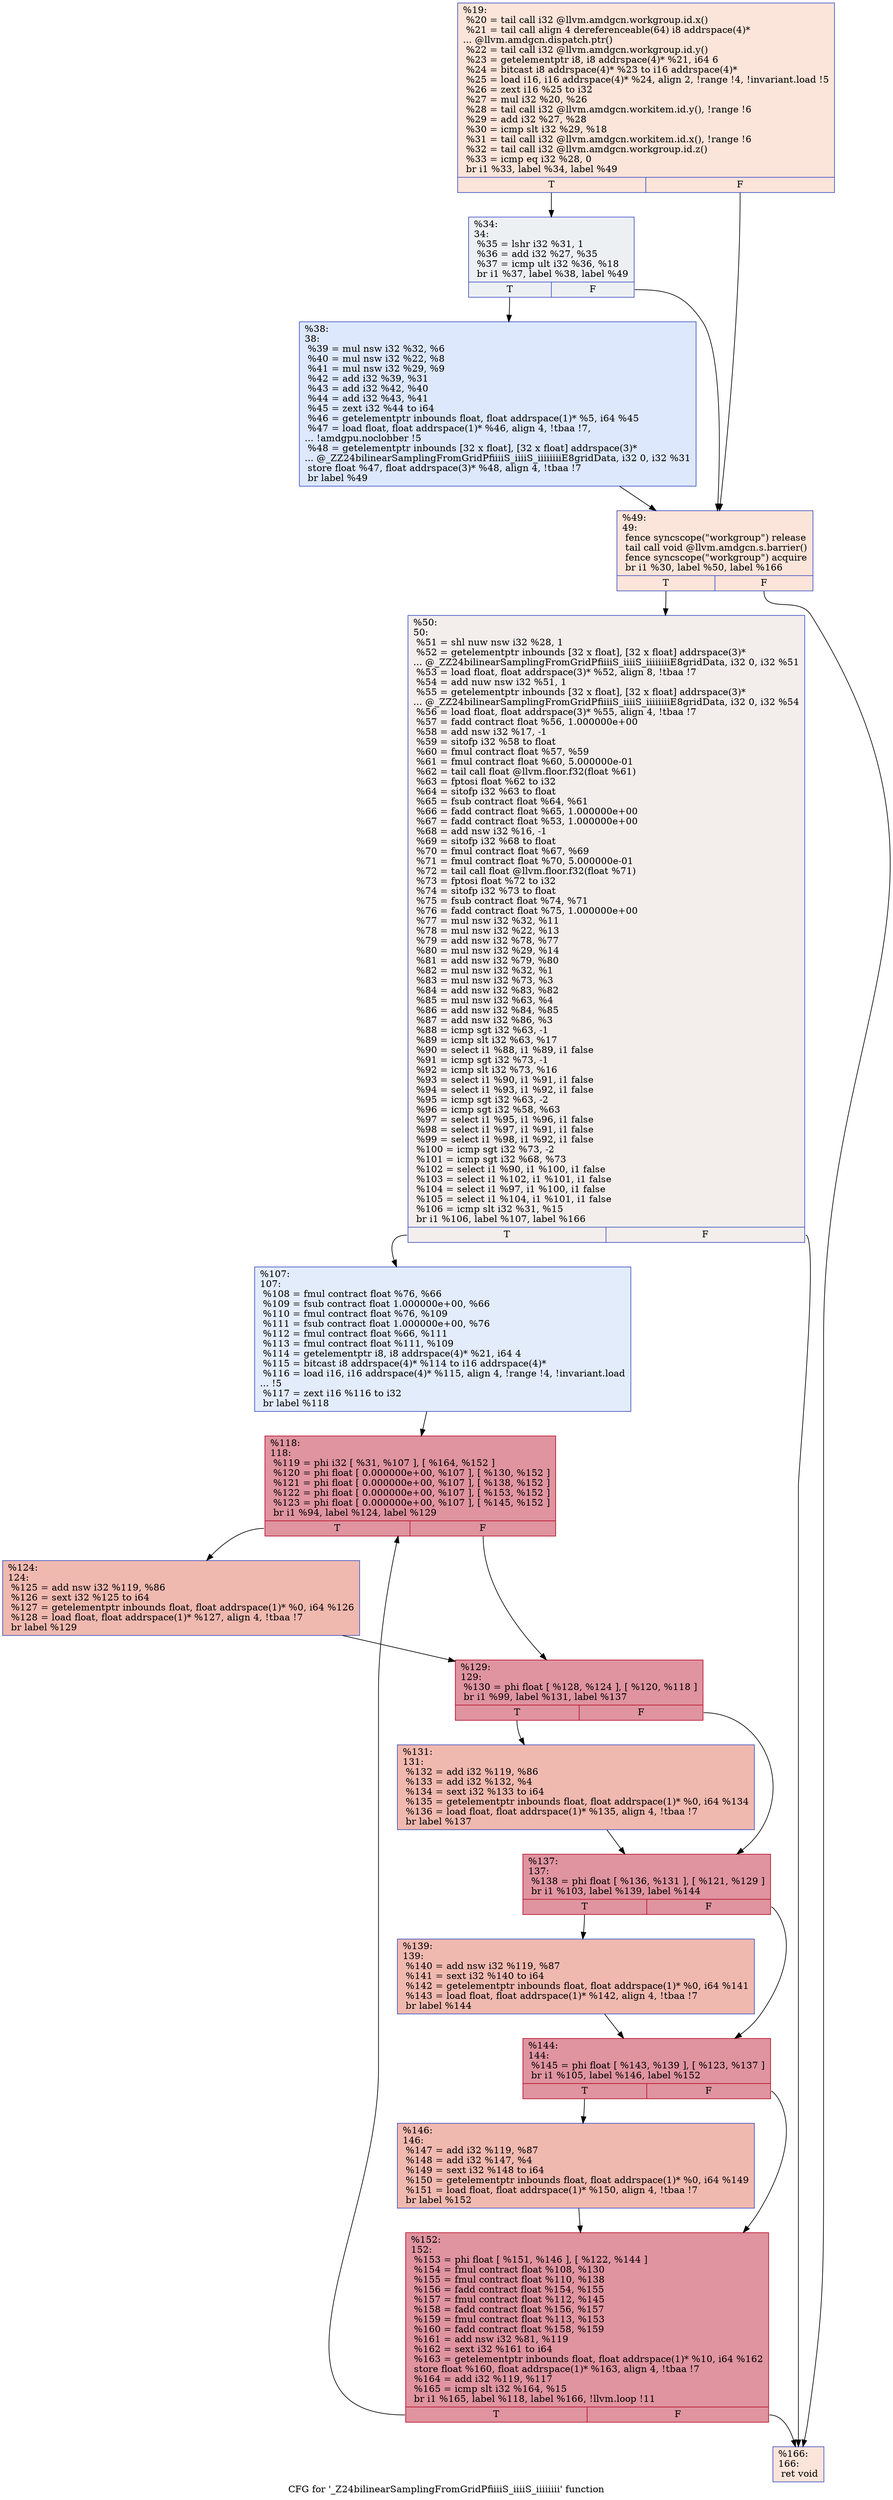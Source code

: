 digraph "CFG for '_Z24bilinearSamplingFromGridPfiiiiS_iiiiS_iiiiiiii' function" {
	label="CFG for '_Z24bilinearSamplingFromGridPfiiiiS_iiiiS_iiiiiiii' function";

	Node0x5a412d0 [shape=record,color="#3d50c3ff", style=filled, fillcolor="#f5c1a970",label="{%19:\l  %20 = tail call i32 @llvm.amdgcn.workgroup.id.x()\l  %21 = tail call align 4 dereferenceable(64) i8 addrspace(4)*\l... @llvm.amdgcn.dispatch.ptr()\l  %22 = tail call i32 @llvm.amdgcn.workgroup.id.y()\l  %23 = getelementptr i8, i8 addrspace(4)* %21, i64 6\l  %24 = bitcast i8 addrspace(4)* %23 to i16 addrspace(4)*\l  %25 = load i16, i16 addrspace(4)* %24, align 2, !range !4, !invariant.load !5\l  %26 = zext i16 %25 to i32\l  %27 = mul i32 %20, %26\l  %28 = tail call i32 @llvm.amdgcn.workitem.id.y(), !range !6\l  %29 = add i32 %27, %28\l  %30 = icmp slt i32 %29, %18\l  %31 = tail call i32 @llvm.amdgcn.workitem.id.x(), !range !6\l  %32 = tail call i32 @llvm.amdgcn.workgroup.id.z()\l  %33 = icmp eq i32 %28, 0\l  br i1 %33, label %34, label %49\l|{<s0>T|<s1>F}}"];
	Node0x5a412d0:s0 -> Node0x5a41420;
	Node0x5a412d0:s1 -> Node0x5a449b0;
	Node0x5a41420 [shape=record,color="#3d50c3ff", style=filled, fillcolor="#d6dce470",label="{%34:\l34:                                               \l  %35 = lshr i32 %31, 1\l  %36 = add i32 %27, %35\l  %37 = icmp ult i32 %36, %18\l  br i1 %37, label %38, label %49\l|{<s0>T|<s1>F}}"];
	Node0x5a41420:s0 -> Node0x5a44cd0;
	Node0x5a41420:s1 -> Node0x5a449b0;
	Node0x5a44cd0 [shape=record,color="#3d50c3ff", style=filled, fillcolor="#b2ccfb70",label="{%38:\l38:                                               \l  %39 = mul nsw i32 %32, %6\l  %40 = mul nsw i32 %22, %8\l  %41 = mul nsw i32 %29, %9\l  %42 = add i32 %39, %31\l  %43 = add i32 %42, %40\l  %44 = add i32 %43, %41\l  %45 = zext i32 %44 to i64\l  %46 = getelementptr inbounds float, float addrspace(1)* %5, i64 %45\l  %47 = load float, float addrspace(1)* %46, align 4, !tbaa !7,\l... !amdgpu.noclobber !5\l  %48 = getelementptr inbounds [32 x float], [32 x float] addrspace(3)*\l... @_ZZ24bilinearSamplingFromGridPfiiiiS_iiiiS_iiiiiiiiE8gridData, i32 0, i32 %31\l  store float %47, float addrspace(3)* %48, align 4, !tbaa !7\l  br label %49\l}"];
	Node0x5a44cd0 -> Node0x5a449b0;
	Node0x5a449b0 [shape=record,color="#3d50c3ff", style=filled, fillcolor="#f5c1a970",label="{%49:\l49:                                               \l  fence syncscope(\"workgroup\") release\l  tail call void @llvm.amdgcn.s.barrier()\l  fence syncscope(\"workgroup\") acquire\l  br i1 %30, label %50, label %166\l|{<s0>T|<s1>F}}"];
	Node0x5a449b0:s0 -> Node0x5a46540;
	Node0x5a449b0:s1 -> Node0x5a465d0;
	Node0x5a46540 [shape=record,color="#3d50c3ff", style=filled, fillcolor="#e3d9d370",label="{%50:\l50:                                               \l  %51 = shl nuw nsw i32 %28, 1\l  %52 = getelementptr inbounds [32 x float], [32 x float] addrspace(3)*\l... @_ZZ24bilinearSamplingFromGridPfiiiiS_iiiiS_iiiiiiiiE8gridData, i32 0, i32 %51\l  %53 = load float, float addrspace(3)* %52, align 8, !tbaa !7\l  %54 = add nuw nsw i32 %51, 1\l  %55 = getelementptr inbounds [32 x float], [32 x float] addrspace(3)*\l... @_ZZ24bilinearSamplingFromGridPfiiiiS_iiiiS_iiiiiiiiE8gridData, i32 0, i32 %54\l  %56 = load float, float addrspace(3)* %55, align 4, !tbaa !7\l  %57 = fadd contract float %56, 1.000000e+00\l  %58 = add nsw i32 %17, -1\l  %59 = sitofp i32 %58 to float\l  %60 = fmul contract float %57, %59\l  %61 = fmul contract float %60, 5.000000e-01\l  %62 = tail call float @llvm.floor.f32(float %61)\l  %63 = fptosi float %62 to i32\l  %64 = sitofp i32 %63 to float\l  %65 = fsub contract float %64, %61\l  %66 = fadd contract float %65, 1.000000e+00\l  %67 = fadd contract float %53, 1.000000e+00\l  %68 = add nsw i32 %16, -1\l  %69 = sitofp i32 %68 to float\l  %70 = fmul contract float %67, %69\l  %71 = fmul contract float %70, 5.000000e-01\l  %72 = tail call float @llvm.floor.f32(float %71)\l  %73 = fptosi float %72 to i32\l  %74 = sitofp i32 %73 to float\l  %75 = fsub contract float %74, %71\l  %76 = fadd contract float %75, 1.000000e+00\l  %77 = mul nsw i32 %32, %11\l  %78 = mul nsw i32 %22, %13\l  %79 = add nsw i32 %78, %77\l  %80 = mul nsw i32 %29, %14\l  %81 = add nsw i32 %79, %80\l  %82 = mul nsw i32 %32, %1\l  %83 = mul nsw i32 %73, %3\l  %84 = add nsw i32 %83, %82\l  %85 = mul nsw i32 %63, %4\l  %86 = add nsw i32 %84, %85\l  %87 = add nsw i32 %86, %3\l  %88 = icmp sgt i32 %63, -1\l  %89 = icmp slt i32 %63, %17\l  %90 = select i1 %88, i1 %89, i1 false\l  %91 = icmp sgt i32 %73, -1\l  %92 = icmp slt i32 %73, %16\l  %93 = select i1 %90, i1 %91, i1 false\l  %94 = select i1 %93, i1 %92, i1 false\l  %95 = icmp sgt i32 %63, -2\l  %96 = icmp sgt i32 %58, %63\l  %97 = select i1 %95, i1 %96, i1 false\l  %98 = select i1 %97, i1 %91, i1 false\l  %99 = select i1 %98, i1 %92, i1 false\l  %100 = icmp sgt i32 %73, -2\l  %101 = icmp sgt i32 %68, %73\l  %102 = select i1 %90, i1 %100, i1 false\l  %103 = select i1 %102, i1 %101, i1 false\l  %104 = select i1 %97, i1 %100, i1 false\l  %105 = select i1 %104, i1 %101, i1 false\l  %106 = icmp slt i32 %31, %15\l  br i1 %106, label %107, label %166\l|{<s0>T|<s1>F}}"];
	Node0x5a46540:s0 -> Node0x5a49620;
	Node0x5a46540:s1 -> Node0x5a465d0;
	Node0x5a49620 [shape=record,color="#3d50c3ff", style=filled, fillcolor="#bfd3f670",label="{%107:\l107:                                              \l  %108 = fmul contract float %76, %66\l  %109 = fsub contract float 1.000000e+00, %66\l  %110 = fmul contract float %76, %109\l  %111 = fsub contract float 1.000000e+00, %76\l  %112 = fmul contract float %66, %111\l  %113 = fmul contract float %111, %109\l  %114 = getelementptr i8, i8 addrspace(4)* %21, i64 4\l  %115 = bitcast i8 addrspace(4)* %114 to i16 addrspace(4)*\l  %116 = load i16, i16 addrspace(4)* %115, align 4, !range !4, !invariant.load\l... !5\l  %117 = zext i16 %116 to i32\l  br label %118\l}"];
	Node0x5a49620 -> Node0x5a4a2f0;
	Node0x5a4a2f0 [shape=record,color="#b70d28ff", style=filled, fillcolor="#b70d2870",label="{%118:\l118:                                              \l  %119 = phi i32 [ %31, %107 ], [ %164, %152 ]\l  %120 = phi float [ 0.000000e+00, %107 ], [ %130, %152 ]\l  %121 = phi float [ 0.000000e+00, %107 ], [ %138, %152 ]\l  %122 = phi float [ 0.000000e+00, %107 ], [ %153, %152 ]\l  %123 = phi float [ 0.000000e+00, %107 ], [ %145, %152 ]\l  br i1 %94, label %124, label %129\l|{<s0>T|<s1>F}}"];
	Node0x5a4a2f0:s0 -> Node0x5a4aa20;
	Node0x5a4a2f0:s1 -> Node0x5a4aab0;
	Node0x5a4aa20 [shape=record,color="#3d50c3ff", style=filled, fillcolor="#de614d70",label="{%124:\l124:                                              \l  %125 = add nsw i32 %119, %86\l  %126 = sext i32 %125 to i64\l  %127 = getelementptr inbounds float, float addrspace(1)* %0, i64 %126\l  %128 = load float, float addrspace(1)* %127, align 4, !tbaa !7\l  br label %129\l}"];
	Node0x5a4aa20 -> Node0x5a4aab0;
	Node0x5a4aab0 [shape=record,color="#b70d28ff", style=filled, fillcolor="#b70d2870",label="{%129:\l129:                                              \l  %130 = phi float [ %128, %124 ], [ %120, %118 ]\l  br i1 %99, label %131, label %137\l|{<s0>T|<s1>F}}"];
	Node0x5a4aab0:s0 -> Node0x5a47bd0;
	Node0x5a4aab0:s1 -> Node0x5a47c20;
	Node0x5a47bd0 [shape=record,color="#3d50c3ff", style=filled, fillcolor="#de614d70",label="{%131:\l131:                                              \l  %132 = add i32 %119, %86\l  %133 = add i32 %132, %4\l  %134 = sext i32 %133 to i64\l  %135 = getelementptr inbounds float, float addrspace(1)* %0, i64 %134\l  %136 = load float, float addrspace(1)* %135, align 4, !tbaa !7\l  br label %137\l}"];
	Node0x5a47bd0 -> Node0x5a47c20;
	Node0x5a47c20 [shape=record,color="#b70d28ff", style=filled, fillcolor="#b70d2870",label="{%137:\l137:                                              \l  %138 = phi float [ %136, %131 ], [ %121, %129 ]\l  br i1 %103, label %139, label %144\l|{<s0>T|<s1>F}}"];
	Node0x5a47c20:s0 -> Node0x5a4b840;
	Node0x5a47c20:s1 -> Node0x5a4b890;
	Node0x5a4b840 [shape=record,color="#3d50c3ff", style=filled, fillcolor="#de614d70",label="{%139:\l139:                                              \l  %140 = add nsw i32 %119, %87\l  %141 = sext i32 %140 to i64\l  %142 = getelementptr inbounds float, float addrspace(1)* %0, i64 %141\l  %143 = load float, float addrspace(1)* %142, align 4, !tbaa !7\l  br label %144\l}"];
	Node0x5a4b840 -> Node0x5a4b890;
	Node0x5a4b890 [shape=record,color="#b70d28ff", style=filled, fillcolor="#b70d2870",label="{%144:\l144:                                              \l  %145 = phi float [ %143, %139 ], [ %123, %137 ]\l  br i1 %105, label %146, label %152\l|{<s0>T|<s1>F}}"];
	Node0x5a4b890:s0 -> Node0x5a4bcc0;
	Node0x5a4b890:s1 -> Node0x5a4a420;
	Node0x5a4bcc0 [shape=record,color="#3d50c3ff", style=filled, fillcolor="#de614d70",label="{%146:\l146:                                              \l  %147 = add i32 %119, %87\l  %148 = add i32 %147, %4\l  %149 = sext i32 %148 to i64\l  %150 = getelementptr inbounds float, float addrspace(1)* %0, i64 %149\l  %151 = load float, float addrspace(1)* %150, align 4, !tbaa !7\l  br label %152\l}"];
	Node0x5a4bcc0 -> Node0x5a4a420;
	Node0x5a4a420 [shape=record,color="#b70d28ff", style=filled, fillcolor="#b70d2870",label="{%152:\l152:                                              \l  %153 = phi float [ %151, %146 ], [ %122, %144 ]\l  %154 = fmul contract float %108, %130\l  %155 = fmul contract float %110, %138\l  %156 = fadd contract float %154, %155\l  %157 = fmul contract float %112, %145\l  %158 = fadd contract float %156, %157\l  %159 = fmul contract float %113, %153\l  %160 = fadd contract float %158, %159\l  %161 = add nsw i32 %81, %119\l  %162 = sext i32 %161 to i64\l  %163 = getelementptr inbounds float, float addrspace(1)* %10, i64 %162\l  store float %160, float addrspace(1)* %163, align 4, !tbaa !7\l  %164 = add i32 %119, %117\l  %165 = icmp slt i32 %164, %15\l  br i1 %165, label %118, label %166, !llvm.loop !11\l|{<s0>T|<s1>F}}"];
	Node0x5a4a420:s0 -> Node0x5a4a2f0;
	Node0x5a4a420:s1 -> Node0x5a465d0;
	Node0x5a465d0 [shape=record,color="#3d50c3ff", style=filled, fillcolor="#f5c1a970",label="{%166:\l166:                                              \l  ret void\l}"];
}
